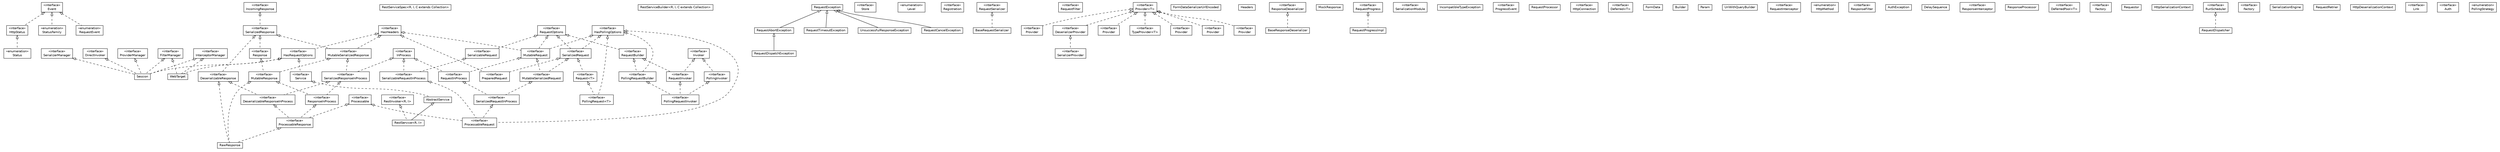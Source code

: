 #!/usr/local/bin/dot
#
# Class diagram 
# Generated by UMLGraph version R5_6-24-gf6e263 (http://www.umlgraph.org/)
#

digraph G {
	edge [fontname="Helvetica",fontsize=10,labelfontname="Helvetica",labelfontsize=10];
	node [fontname="Helvetica",fontsize=10,shape=plaintext];
	nodesep=0.25;
	ranksep=0.5;
	// io.reinert.requestor.core.HttpStatus
	c238 [label=<<table title="io.reinert.requestor.core.HttpStatus" border="0" cellborder="1" cellspacing="0" cellpadding="2" port="p" href="./HttpStatus.html">
		<tr><td><table border="0" cellspacing="0" cellpadding="1">
<tr><td align="center" balign="center"> &#171;interface&#187; </td></tr>
<tr><td align="center" balign="center"> HttpStatus </td></tr>
		</table></td></tr>
		</table>>, URL="./HttpStatus.html", fontname="Helvetica", fontcolor="black", fontsize=10.0];
	// io.reinert.requestor.core.RestService<R, I>
	c239 [label=<<table title="io.reinert.requestor.core.RestService" border="0" cellborder="1" cellspacing="0" cellpadding="2" port="p" href="./RestService.html">
		<tr><td><table border="0" cellspacing="0" cellpadding="1">
<tr><td align="center" balign="center"> RestService&lt;R, I&gt; </td></tr>
		</table></td></tr>
		</table>>, URL="./RestService.html", fontname="Helvetica", fontcolor="black", fontsize=10.0];
	// io.reinert.requestor.core.RestService.RestServiceSpec<R, I, C extends java.util.Collection>
	c240 [label=<<table title="io.reinert.requestor.core.RestService.RestServiceSpec" border="0" cellborder="1" cellspacing="0" cellpadding="2" port="p" href="./RestService.RestServiceSpec.html">
		<tr><td><table border="0" cellspacing="0" cellpadding="1">
<tr><td align="center" balign="center"> RestServiceSpec&lt;R, I, C extends Collection&gt; </td></tr>
		</table></td></tr>
		</table>>, URL="./RestService.RestServiceSpec.html", fontname="Helvetica", fontcolor="black", fontsize=10.0];
	// io.reinert.requestor.core.RestService.RestServiceBuilder<R, I, C extends java.util.Collection>
	c241 [label=<<table title="io.reinert.requestor.core.RestService.RestServiceBuilder" border="0" cellborder="1" cellspacing="0" cellpadding="2" port="p" href="./RestService.RestServiceBuilder.html">
		<tr><td><table border="0" cellspacing="0" cellpadding="1">
<tr><td align="center" balign="center"> RestServiceBuilder&lt;R, I, C extends Collection&gt; </td></tr>
		</table></td></tr>
		</table>>, URL="./RestService.RestServiceBuilder.html", fontname="Helvetica", fontcolor="black", fontsize=10.0];
	// io.reinert.requestor.core.DeserializableResponse
	c242 [label=<<table title="io.reinert.requestor.core.DeserializableResponse" border="0" cellborder="1" cellspacing="0" cellpadding="2" port="p" href="./DeserializableResponse.html">
		<tr><td><table border="0" cellspacing="0" cellpadding="1">
<tr><td align="center" balign="center"> &#171;interface&#187; </td></tr>
<tr><td align="center" balign="center"> DeserializableResponse </td></tr>
		</table></td></tr>
		</table>>, URL="./DeserializableResponse.html", fontname="Helvetica", fontcolor="black", fontsize=10.0];
	// io.reinert.requestor.core.RequestAbortException
	c243 [label=<<table title="io.reinert.requestor.core.RequestAbortException" border="0" cellborder="1" cellspacing="0" cellpadding="2" port="p" href="./RequestAbortException.html">
		<tr><td><table border="0" cellspacing="0" cellpadding="1">
<tr><td align="center" balign="center"> RequestAbortException </td></tr>
		</table></td></tr>
		</table>>, URL="./RequestAbortException.html", fontname="Helvetica", fontcolor="black", fontsize=10.0];
	// io.reinert.requestor.core.Status
	c244 [label=<<table title="io.reinert.requestor.core.Status" border="0" cellborder="1" cellspacing="0" cellpadding="2" port="p" href="./Status.html">
		<tr><td><table border="0" cellspacing="0" cellpadding="1">
<tr><td align="center" balign="center"> &#171;enumeration&#187; </td></tr>
<tr><td align="center" balign="center"> Status </td></tr>
		</table></td></tr>
		</table>>, URL="./Status.html", fontname="Helvetica", fontcolor="black", fontsize=10.0];
	// io.reinert.requestor.core.RequestBuilder
	c245 [label=<<table title="io.reinert.requestor.core.RequestBuilder" border="0" cellborder="1" cellspacing="0" cellpadding="2" port="p" href="./RequestBuilder.html">
		<tr><td><table border="0" cellspacing="0" cellpadding="1">
<tr><td align="center" balign="center"> &#171;interface&#187; </td></tr>
<tr><td align="center" balign="center"> RequestBuilder </td></tr>
		</table></td></tr>
		</table>>, URL="./RequestBuilder.html", fontname="Helvetica", fontcolor="black", fontsize=10.0];
	// io.reinert.requestor.core.Service
	c246 [label=<<table title="io.reinert.requestor.core.Service" border="0" cellborder="1" cellspacing="0" cellpadding="2" port="p" href="./Service.html">
		<tr><td><table border="0" cellspacing="0" cellpadding="1">
<tr><td align="center" balign="center"> &#171;interface&#187; </td></tr>
<tr><td align="center" balign="center"> Service </td></tr>
		</table></td></tr>
		</table>>, URL="./Service.html", fontname="Helvetica", fontcolor="black", fontsize=10.0];
	// io.reinert.requestor.core.InProcess
	c247 [label=<<table title="io.reinert.requestor.core.InProcess" border="0" cellborder="1" cellspacing="0" cellpadding="2" port="p" href="./InProcess.html">
		<tr><td><table border="0" cellspacing="0" cellpadding="1">
<tr><td align="center" balign="center"> &#171;interface&#187; </td></tr>
<tr><td align="center" balign="center"> InProcess </td></tr>
		</table></td></tr>
		</table>>, URL="./InProcess.html", fontname="Helvetica", fontcolor="black", fontsize=10.0];
	// io.reinert.requestor.core.Store
	c248 [label=<<table title="io.reinert.requestor.core.Store" border="0" cellborder="1" cellspacing="0" cellpadding="2" port="p" href="./Store.html">
		<tr><td><table border="0" cellspacing="0" cellpadding="1">
<tr><td align="center" balign="center"> &#171;interface&#187; </td></tr>
<tr><td align="center" balign="center"> Store </td></tr>
		</table></td></tr>
		</table>>, URL="./Store.html", fontname="Helvetica", fontcolor="black", fontsize=10.0];
	// io.reinert.requestor.core.Store.Level
	c249 [label=<<table title="io.reinert.requestor.core.Store.Level" border="0" cellborder="1" cellspacing="0" cellpadding="2" port="p" href="./Store.Level.html">
		<tr><td><table border="0" cellspacing="0" cellpadding="1">
<tr><td align="center" balign="center"> &#171;enumeration&#187; </td></tr>
<tr><td align="center" balign="center"> Level </td></tr>
		</table></td></tr>
		</table>>, URL="./Store.Level.html", fontname="Helvetica", fontcolor="black", fontsize=10.0];
	// io.reinert.requestor.core.Registration
	c250 [label=<<table title="io.reinert.requestor.core.Registration" border="0" cellborder="1" cellspacing="0" cellpadding="2" port="p" href="./Registration.html">
		<tr><td><table border="0" cellspacing="0" cellpadding="1">
<tr><td align="center" balign="center"> &#171;interface&#187; </td></tr>
<tr><td align="center" balign="center"> Registration </td></tr>
		</table></td></tr>
		</table>>, URL="./Registration.html", fontname="Helvetica", fontcolor="black", fontsize=10.0];
	// io.reinert.requestor.core.BaseRequestSerializer
	c251 [label=<<table title="io.reinert.requestor.core.BaseRequestSerializer" border="0" cellborder="1" cellspacing="0" cellpadding="2" port="p" href="./BaseRequestSerializer.html">
		<tr><td><table border="0" cellspacing="0" cellpadding="1">
<tr><td align="center" balign="center"> BaseRequestSerializer </td></tr>
		</table></td></tr>
		</table>>, URL="./BaseRequestSerializer.html", fontname="Helvetica", fontcolor="black", fontsize=10.0];
	// io.reinert.requestor.core.RequestFilter
	c252 [label=<<table title="io.reinert.requestor.core.RequestFilter" border="0" cellborder="1" cellspacing="0" cellpadding="2" port="p" href="./RequestFilter.html">
		<tr><td><table border="0" cellspacing="0" cellpadding="1">
<tr><td align="center" balign="center"> &#171;interface&#187; </td></tr>
<tr><td align="center" balign="center"> RequestFilter </td></tr>
		</table></td></tr>
		</table>>, URL="./RequestFilter.html", fontname="Helvetica", fontcolor="black", fontsize=10.0];
	// io.reinert.requestor.core.RequestFilter.Provider
	c253 [label=<<table title="io.reinert.requestor.core.RequestFilter.Provider" border="0" cellborder="1" cellspacing="0" cellpadding="2" port="p" href="./RequestFilter.Provider.html">
		<tr><td><table border="0" cellspacing="0" cellpadding="1">
<tr><td align="center" balign="center"> &#171;interface&#187; </td></tr>
<tr><td align="center" balign="center"> Provider </td></tr>
		</table></td></tr>
		</table>>, URL="./RequestFilter.Provider.html", fontname="Helvetica", fontcolor="black", fontsize=10.0];
	// io.reinert.requestor.core.PollingRequestInvoker
	c254 [label=<<table title="io.reinert.requestor.core.PollingRequestInvoker" border="0" cellborder="1" cellspacing="0" cellpadding="2" port="p" href="./PollingRequestInvoker.html">
		<tr><td><table border="0" cellspacing="0" cellpadding="1">
<tr><td align="center" balign="center"> &#171;interface&#187; </td></tr>
<tr><td align="center" balign="center"> PollingRequestInvoker </td></tr>
		</table></td></tr>
		</table>>, URL="./PollingRequestInvoker.html", fontname="Helvetica", fontcolor="black", fontsize=10.0];
	// io.reinert.requestor.core.SerializerProvider
	c255 [label=<<table title="io.reinert.requestor.core.SerializerProvider" border="0" cellborder="1" cellspacing="0" cellpadding="2" port="p" href="./SerializerProvider.html">
		<tr><td><table border="0" cellspacing="0" cellpadding="1">
<tr><td align="center" balign="center"> &#171;interface&#187; </td></tr>
<tr><td align="center" balign="center"> SerializerProvider </td></tr>
		</table></td></tr>
		</table>>, URL="./SerializerProvider.html", fontname="Helvetica", fontcolor="black", fontsize=10.0];
	// io.reinert.requestor.core.RestInvoker<R, I>
	c256 [label=<<table title="io.reinert.requestor.core.RestInvoker" border="0" cellborder="1" cellspacing="0" cellpadding="2" port="p" href="./RestInvoker.html">
		<tr><td><table border="0" cellspacing="0" cellpadding="1">
<tr><td align="center" balign="center"> &#171;interface&#187; </td></tr>
<tr><td align="center" balign="center"> RestInvoker&lt;R, I&gt; </td></tr>
		</table></td></tr>
		</table>>, URL="./RestInvoker.html", fontname="Helvetica", fontcolor="black", fontsize=10.0];
	// io.reinert.requestor.core.MutableSerializedRequest
	c257 [label=<<table title="io.reinert.requestor.core.MutableSerializedRequest" border="0" cellborder="1" cellspacing="0" cellpadding="2" port="p" href="./MutableSerializedRequest.html">
		<tr><td><table border="0" cellspacing="0" cellpadding="1">
<tr><td align="center" balign="center"> &#171;interface&#187; </td></tr>
<tr><td align="center" balign="center"> MutableSerializedRequest </td></tr>
		</table></td></tr>
		</table>>, URL="./MutableSerializedRequest.html", fontname="Helvetica", fontcolor="black", fontsize=10.0];
	// io.reinert.requestor.core.RequestTimeoutException
	c258 [label=<<table title="io.reinert.requestor.core.RequestTimeoutException" border="0" cellborder="1" cellspacing="0" cellpadding="2" port="p" href="./RequestTimeoutException.html">
		<tr><td><table border="0" cellspacing="0" cellpadding="1">
<tr><td align="center" balign="center"> RequestTimeoutException </td></tr>
		</table></td></tr>
		</table>>, URL="./RequestTimeoutException.html", fontname="Helvetica", fontcolor="black", fontsize=10.0];
	// io.reinert.requestor.core.Processable
	c259 [label=<<table title="io.reinert.requestor.core.Processable" border="0" cellborder="1" cellspacing="0" cellpadding="2" port="p" href="./Processable.html">
		<tr><td><table border="0" cellspacing="0" cellpadding="1">
<tr><td align="center" balign="center"> &#171;interface&#187; </td></tr>
<tr><td align="center" balign="center"> Processable </td></tr>
		</table></td></tr>
		</table>>, URL="./Processable.html", fontname="Helvetica", fontcolor="black", fontsize=10.0];
	// io.reinert.requestor.core.PollingRequest<T>
	c260 [label=<<table title="io.reinert.requestor.core.PollingRequest" border="0" cellborder="1" cellspacing="0" cellpadding="2" port="p" href="./PollingRequest.html">
		<tr><td><table border="0" cellspacing="0" cellpadding="1">
<tr><td align="center" balign="center"> &#171;interface&#187; </td></tr>
<tr><td align="center" balign="center"> PollingRequest&lt;T&gt; </td></tr>
		</table></td></tr>
		</table>>, URL="./PollingRequest.html", fontname="Helvetica", fontcolor="black", fontsize=10.0];
	// io.reinert.requestor.core.FormDataSerializerUrlEncoded
	c261 [label=<<table title="io.reinert.requestor.core.FormDataSerializerUrlEncoded" border="0" cellborder="1" cellspacing="0" cellpadding="2" port="p" href="./FormDataSerializerUrlEncoded.html">
		<tr><td><table border="0" cellspacing="0" cellpadding="1">
<tr><td align="center" balign="center"> FormDataSerializerUrlEncoded </td></tr>
		</table></td></tr>
		</table>>, URL="./FormDataSerializerUrlEncoded.html", fontname="Helvetica", fontcolor="black", fontsize=10.0];
	// io.reinert.requestor.core.Headers
	c262 [label=<<table title="io.reinert.requestor.core.Headers" border="0" cellborder="1" cellspacing="0" cellpadding="2" port="p" href="./Headers.html">
		<tr><td><table border="0" cellspacing="0" cellpadding="1">
<tr><td align="center" balign="center"> Headers </td></tr>
		</table></td></tr>
		</table>>, URL="./Headers.html", fontname="Helvetica", fontcolor="black", fontsize=10.0];
	// io.reinert.requestor.core.ProcessableResponse
	c263 [label=<<table title="io.reinert.requestor.core.ProcessableResponse" border="0" cellborder="1" cellspacing="0" cellpadding="2" port="p" href="./ProcessableResponse.html">
		<tr><td><table border="0" cellspacing="0" cellpadding="1">
<tr><td align="center" balign="center"> &#171;interface&#187; </td></tr>
<tr><td align="center" balign="center"> ProcessableResponse </td></tr>
		</table></td></tr>
		</table>>, URL="./ProcessableResponse.html", fontname="Helvetica", fontcolor="black", fontsize=10.0];
	// io.reinert.requestor.core.InterceptorManager
	c264 [label=<<table title="io.reinert.requestor.core.InterceptorManager" border="0" cellborder="1" cellspacing="0" cellpadding="2" port="p" href="./InterceptorManager.html">
		<tr><td><table border="0" cellspacing="0" cellpadding="1">
<tr><td align="center" balign="center"> &#171;interface&#187; </td></tr>
<tr><td align="center" balign="center"> InterceptorManager </td></tr>
		</table></td></tr>
		</table>>, URL="./InterceptorManager.html", fontname="Helvetica", fontcolor="black", fontsize=10.0];
	// io.reinert.requestor.core.SerializedRequest
	c265 [label=<<table title="io.reinert.requestor.core.SerializedRequest" border="0" cellborder="1" cellspacing="0" cellpadding="2" port="p" href="./SerializedRequest.html">
		<tr><td><table border="0" cellspacing="0" cellpadding="1">
<tr><td align="center" balign="center"> &#171;interface&#187; </td></tr>
<tr><td align="center" balign="center"> SerializedRequest </td></tr>
		</table></td></tr>
		</table>>, URL="./SerializedRequest.html", fontname="Helvetica", fontcolor="black", fontsize=10.0];
	// io.reinert.requestor.core.UnsuccessfulResponseException
	c266 [label=<<table title="io.reinert.requestor.core.UnsuccessfulResponseException" border="0" cellborder="1" cellspacing="0" cellpadding="2" port="p" href="./UnsuccessfulResponseException.html">
		<tr><td><table border="0" cellspacing="0" cellpadding="1">
<tr><td align="center" balign="center"> UnsuccessfulResponseException </td></tr>
		</table></td></tr>
		</table>>, URL="./UnsuccessfulResponseException.html", fontname="Helvetica", fontcolor="black", fontsize=10.0];
	// io.reinert.requestor.core.BaseResponseDeserializer
	c267 [label=<<table title="io.reinert.requestor.core.BaseResponseDeserializer" border="0" cellborder="1" cellspacing="0" cellpadding="2" port="p" href="./BaseResponseDeserializer.html">
		<tr><td><table border="0" cellspacing="0" cellpadding="1">
<tr><td align="center" balign="center"> BaseResponseDeserializer </td></tr>
		</table></td></tr>
		</table>>, URL="./BaseResponseDeserializer.html", fontname="Helvetica", fontcolor="black", fontsize=10.0];
	// io.reinert.requestor.core.SerializedRequestInProcess
	c268 [label=<<table title="io.reinert.requestor.core.SerializedRequestInProcess" border="0" cellborder="1" cellspacing="0" cellpadding="2" port="p" href="./SerializedRequestInProcess.html">
		<tr><td><table border="0" cellspacing="0" cellpadding="1">
<tr><td align="center" balign="center"> &#171;interface&#187; </td></tr>
<tr><td align="center" balign="center"> SerializedRequestInProcess </td></tr>
		</table></td></tr>
		</table>>, URL="./SerializedRequestInProcess.html", fontname="Helvetica", fontcolor="black", fontsize=10.0];
	// io.reinert.requestor.core.Session
	c269 [label=<<table title="io.reinert.requestor.core.Session" border="0" cellborder="1" cellspacing="0" cellpadding="2" port="p" href="./Session.html">
		<tr><td><table border="0" cellspacing="0" cellpadding="1">
<tr><td align="center" balign="center"> Session </td></tr>
		</table></td></tr>
		</table>>, URL="./Session.html", fontname="Helvetica", fontcolor="black", fontsize=10.0];
	// io.reinert.requestor.core.MutableSerializedResponse
	c270 [label=<<table title="io.reinert.requestor.core.MutableSerializedResponse" border="0" cellborder="1" cellspacing="0" cellpadding="2" port="p" href="./MutableSerializedResponse.html">
		<tr><td><table border="0" cellspacing="0" cellpadding="1">
<tr><td align="center" balign="center"> &#171;interface&#187; </td></tr>
<tr><td align="center" balign="center"> MutableSerializedResponse </td></tr>
		</table></td></tr>
		</table>>, URL="./MutableSerializedResponse.html", fontname="Helvetica", fontcolor="black", fontsize=10.0];
	// io.reinert.requestor.core.MutableResponse
	c271 [label=<<table title="io.reinert.requestor.core.MutableResponse" border="0" cellborder="1" cellspacing="0" cellpadding="2" port="p" href="./MutableResponse.html">
		<tr><td><table border="0" cellspacing="0" cellpadding="1">
<tr><td align="center" balign="center"> &#171;interface&#187; </td></tr>
<tr><td align="center" balign="center"> MutableResponse </td></tr>
		</table></td></tr>
		</table>>, URL="./MutableResponse.html", fontname="Helvetica", fontcolor="black", fontsize=10.0];
	// io.reinert.requestor.core.DeserializerProvider
	c272 [label=<<table title="io.reinert.requestor.core.DeserializerProvider" border="0" cellborder="1" cellspacing="0" cellpadding="2" port="p" href="./DeserializerProvider.html">
		<tr><td><table border="0" cellspacing="0" cellpadding="1">
<tr><td align="center" balign="center"> &#171;interface&#187; </td></tr>
<tr><td align="center" balign="center"> DeserializerProvider </td></tr>
		</table></td></tr>
		</table>>, URL="./DeserializerProvider.html", fontname="Helvetica", fontcolor="black", fontsize=10.0];
	// io.reinert.requestor.core.MutableRequest
	c273 [label=<<table title="io.reinert.requestor.core.MutableRequest" border="0" cellborder="1" cellspacing="0" cellpadding="2" port="p" href="./MutableRequest.html">
		<tr><td><table border="0" cellspacing="0" cellpadding="1">
<tr><td align="center" balign="center"> &#171;interface&#187; </td></tr>
<tr><td align="center" balign="center"> MutableRequest </td></tr>
		</table></td></tr>
		</table>>, URL="./MutableRequest.html", fontname="Helvetica", fontcolor="black", fontsize=10.0];
	// io.reinert.requestor.core.MockResponse
	c274 [label=<<table title="io.reinert.requestor.core.MockResponse" border="0" cellborder="1" cellspacing="0" cellpadding="2" port="p" href="./MockResponse.html">
		<tr><td><table border="0" cellspacing="0" cellpadding="1">
<tr><td align="center" balign="center"> MockResponse </td></tr>
		</table></td></tr>
		</table>>, URL="./MockResponse.html", fontname="Helvetica", fontcolor="black", fontsize=10.0];
	// io.reinert.requestor.core.RequestProgress
	c275 [label=<<table title="io.reinert.requestor.core.RequestProgress" border="0" cellborder="1" cellspacing="0" cellpadding="2" port="p" href="./RequestProgress.html">
		<tr><td><table border="0" cellspacing="0" cellpadding="1">
<tr><td align="center" balign="center"> &#171;interface&#187; </td></tr>
<tr><td align="center" balign="center"> RequestProgress </td></tr>
		</table></td></tr>
		</table>>, URL="./RequestProgress.html", fontname="Helvetica", fontcolor="black", fontsize=10.0];
	// io.reinert.requestor.core.ProviderManager
	c276 [label=<<table title="io.reinert.requestor.core.ProviderManager" border="0" cellborder="1" cellspacing="0" cellpadding="2" port="p" href="./ProviderManager.html">
		<tr><td><table border="0" cellspacing="0" cellpadding="1">
<tr><td align="center" balign="center"> &#171;interface&#187; </td></tr>
<tr><td align="center" balign="center"> ProviderManager </td></tr>
		</table></td></tr>
		</table>>, URL="./ProviderManager.html", fontname="Helvetica", fontcolor="black", fontsize=10.0];
	// io.reinert.requestor.core.SerializationModule
	c277 [label=<<table title="io.reinert.requestor.core.SerializationModule" border="0" cellborder="1" cellspacing="0" cellpadding="2" port="p" href="./SerializationModule.html">
		<tr><td><table border="0" cellspacing="0" cellpadding="1">
<tr><td align="center" balign="center"> &#171;interface&#187; </td></tr>
<tr><td align="center" balign="center"> SerializationModule </td></tr>
		</table></td></tr>
		</table>>, URL="./SerializationModule.html", fontname="Helvetica", fontcolor="black", fontsize=10.0];
	// io.reinert.requestor.core.IncompatibleTypeException
	c278 [label=<<table title="io.reinert.requestor.core.IncompatibleTypeException" border="0" cellborder="1" cellspacing="0" cellpadding="2" port="p" href="./IncompatibleTypeException.html">
		<tr><td><table border="0" cellspacing="0" cellpadding="1">
<tr><td align="center" balign="center"> IncompatibleTypeException </td></tr>
		</table></td></tr>
		</table>>, URL="./IncompatibleTypeException.html", fontname="Helvetica", fontcolor="black", fontsize=10.0];
	// io.reinert.requestor.core.ProcessableRequest
	c279 [label=<<table title="io.reinert.requestor.core.ProcessableRequest" border="0" cellborder="1" cellspacing="0" cellpadding="2" port="p" href="./ProcessableRequest.html">
		<tr><td><table border="0" cellspacing="0" cellpadding="1">
<tr><td align="center" balign="center"> &#171;interface&#187; </td></tr>
<tr><td align="center" balign="center"> ProcessableRequest </td></tr>
		</table></td></tr>
		</table>>, URL="./ProcessableRequest.html", fontname="Helvetica", fontcolor="black", fontsize=10.0];
	// io.reinert.requestor.core.ProgressEvent
	c280 [label=<<table title="io.reinert.requestor.core.ProgressEvent" border="0" cellborder="1" cellspacing="0" cellpadding="2" port="p" href="./ProgressEvent.html">
		<tr><td><table border="0" cellspacing="0" cellpadding="1">
<tr><td align="center" balign="center"> &#171;interface&#187; </td></tr>
<tr><td align="center" balign="center"> ProgressEvent </td></tr>
		</table></td></tr>
		</table>>, URL="./ProgressEvent.html", fontname="Helvetica", fontcolor="black", fontsize=10.0];
	// io.reinert.requestor.core.SerializerManager
	c281 [label=<<table title="io.reinert.requestor.core.SerializerManager" border="0" cellborder="1" cellspacing="0" cellpadding="2" port="p" href="./SerializerManager.html">
		<tr><td><table border="0" cellspacing="0" cellpadding="1">
<tr><td align="center" balign="center"> &#171;interface&#187; </td></tr>
<tr><td align="center" balign="center"> SerializerManager </td></tr>
		</table></td></tr>
		</table>>, URL="./SerializerManager.html", fontname="Helvetica", fontcolor="black", fontsize=10.0];
	// io.reinert.requestor.core.PollingRequestBuilder
	c282 [label=<<table title="io.reinert.requestor.core.PollingRequestBuilder" border="0" cellborder="1" cellspacing="0" cellpadding="2" port="p" href="./PollingRequestBuilder.html">
		<tr><td><table border="0" cellspacing="0" cellpadding="1">
<tr><td align="center" balign="center"> &#171;interface&#187; </td></tr>
<tr><td align="center" balign="center"> PollingRequestBuilder </td></tr>
		</table></td></tr>
		</table>>, URL="./PollingRequestBuilder.html", fontname="Helvetica", fontcolor="black", fontsize=10.0];
	// io.reinert.requestor.core.RequestException
	c283 [label=<<table title="io.reinert.requestor.core.RequestException" border="0" cellborder="1" cellspacing="0" cellpadding="2" port="p" href="./RequestException.html">
		<tr><td><table border="0" cellspacing="0" cellpadding="1">
<tr><td align="center" balign="center"> RequestException </td></tr>
		</table></td></tr>
		</table>>, URL="./RequestException.html", fontname="Helvetica", fontcolor="black", fontsize=10.0];
	// io.reinert.requestor.core.SerializedResponse
	c284 [label=<<table title="io.reinert.requestor.core.SerializedResponse" border="0" cellborder="1" cellspacing="0" cellpadding="2" port="p" href="./SerializedResponse.html">
		<tr><td><table border="0" cellspacing="0" cellpadding="1">
<tr><td align="center" balign="center"> &#171;interface&#187; </td></tr>
<tr><td align="center" balign="center"> SerializedResponse </td></tr>
		</table></td></tr>
		</table>>, URL="./SerializedResponse.html", fontname="Helvetica", fontcolor="black", fontsize=10.0];
	// io.reinert.requestor.core.StatusFamily
	c285 [label=<<table title="io.reinert.requestor.core.StatusFamily" border="0" cellborder="1" cellspacing="0" cellpadding="2" port="p" href="./StatusFamily.html">
		<tr><td><table border="0" cellspacing="0" cellpadding="1">
<tr><td align="center" balign="center"> &#171;enumeration&#187; </td></tr>
<tr><td align="center" balign="center"> StatusFamily </td></tr>
		</table></td></tr>
		</table>>, URL="./StatusFamily.html", fontname="Helvetica", fontcolor="black", fontsize=10.0];
	// io.reinert.requestor.core.RequestProcessor
	c286 [label=<<table title="io.reinert.requestor.core.RequestProcessor" border="0" cellborder="1" cellspacing="0" cellpadding="2" port="p" href="./RequestProcessor.html">
		<tr><td><table border="0" cellspacing="0" cellpadding="1">
<tr><td align="center" balign="center"> RequestProcessor </td></tr>
		</table></td></tr>
		</table>>, URL="./RequestProcessor.html", fontname="Helvetica", fontcolor="black", fontsize=10.0];
	// io.reinert.requestor.core.HttpConnection
	c287 [label=<<table title="io.reinert.requestor.core.HttpConnection" border="0" cellborder="1" cellspacing="0" cellpadding="2" port="p" href="./HttpConnection.html">
		<tr><td><table border="0" cellspacing="0" cellpadding="1">
<tr><td align="center" balign="center"> &#171;interface&#187; </td></tr>
<tr><td align="center" balign="center"> HttpConnection </td></tr>
		</table></td></tr>
		</table>>, URL="./HttpConnection.html", fontname="Helvetica", fontcolor="black", fontsize=10.0];
	// io.reinert.requestor.core.Deferred<T>
	c288 [label=<<table title="io.reinert.requestor.core.Deferred" border="0" cellborder="1" cellspacing="0" cellpadding="2" port="p" href="./Deferred.html">
		<tr><td><table border="0" cellspacing="0" cellpadding="1">
<tr><td align="center" balign="center"> &#171;interface&#187; </td></tr>
<tr><td align="center" balign="center"> Deferred&lt;T&gt; </td></tr>
		</table></td></tr>
		</table>>, URL="./Deferred.html", fontname="Helvetica", fontcolor="black", fontsize=10.0];
	// io.reinert.requestor.core.SerializableRequestInProcess
	c289 [label=<<table title="io.reinert.requestor.core.SerializableRequestInProcess" border="0" cellborder="1" cellspacing="0" cellpadding="2" port="p" href="./SerializableRequestInProcess.html">
		<tr><td><table border="0" cellspacing="0" cellpadding="1">
<tr><td align="center" balign="center"> &#171;interface&#187; </td></tr>
<tr><td align="center" balign="center"> SerializableRequestInProcess </td></tr>
		</table></td></tr>
		</table>>, URL="./SerializableRequestInProcess.html", fontname="Helvetica", fontcolor="black", fontsize=10.0];
	// io.reinert.requestor.core.HasPollingOptions
	c290 [label=<<table title="io.reinert.requestor.core.HasPollingOptions" border="0" cellborder="1" cellspacing="0" cellpadding="2" port="p" href="./HasPollingOptions.html">
		<tr><td><table border="0" cellspacing="0" cellpadding="1">
<tr><td align="center" balign="center"> &#171;interface&#187; </td></tr>
<tr><td align="center" balign="center"> HasPollingOptions </td></tr>
		</table></td></tr>
		</table>>, URL="./HasPollingOptions.html", fontname="Helvetica", fontcolor="black", fontsize=10.0];
	// io.reinert.requestor.core.Request<T>
	c291 [label=<<table title="io.reinert.requestor.core.Request" border="0" cellborder="1" cellspacing="0" cellpadding="2" port="p" href="./Request.html">
		<tr><td><table border="0" cellspacing="0" cellpadding="1">
<tr><td align="center" balign="center"> &#171;interface&#187; </td></tr>
<tr><td align="center" balign="center"> Request&lt;T&gt; </td></tr>
		</table></td></tr>
		</table>>, URL="./Request.html", fontname="Helvetica", fontcolor="black", fontsize=10.0];
	// io.reinert.requestor.core.SerializableRequest
	c292 [label=<<table title="io.reinert.requestor.core.SerializableRequest" border="0" cellborder="1" cellspacing="0" cellpadding="2" port="p" href="./SerializableRequest.html">
		<tr><td><table border="0" cellspacing="0" cellpadding="1">
<tr><td align="center" balign="center"> &#171;interface&#187; </td></tr>
<tr><td align="center" balign="center"> SerializableRequest </td></tr>
		</table></td></tr>
		</table>>, URL="./SerializableRequest.html", fontname="Helvetica", fontcolor="black", fontsize=10.0];
	// io.reinert.requestor.core.RequestInvoker
	c293 [label=<<table title="io.reinert.requestor.core.RequestInvoker" border="0" cellborder="1" cellspacing="0" cellpadding="2" port="p" href="./RequestInvoker.html">
		<tr><td><table border="0" cellspacing="0" cellpadding="1">
<tr><td align="center" balign="center"> &#171;interface&#187; </td></tr>
<tr><td align="center" balign="center"> RequestInvoker </td></tr>
		</table></td></tr>
		</table>>, URL="./RequestInvoker.html", fontname="Helvetica", fontcolor="black", fontsize=10.0];
	// io.reinert.requestor.core.ResponseInProcess
	c294 [label=<<table title="io.reinert.requestor.core.ResponseInProcess" border="0" cellborder="1" cellspacing="0" cellpadding="2" port="p" href="./ResponseInProcess.html">
		<tr><td><table border="0" cellspacing="0" cellpadding="1">
<tr><td align="center" balign="center"> &#171;interface&#187; </td></tr>
<tr><td align="center" balign="center"> ResponseInProcess </td></tr>
		</table></td></tr>
		</table>>, URL="./ResponseInProcess.html", fontname="Helvetica", fontcolor="black", fontsize=10.0];
	// io.reinert.requestor.core.FormData
	c295 [label=<<table title="io.reinert.requestor.core.FormData" border="0" cellborder="1" cellspacing="0" cellpadding="2" port="p" href="./FormData.html">
		<tr><td><table border="0" cellspacing="0" cellpadding="1">
<tr><td align="center" balign="center"> FormData </td></tr>
		</table></td></tr>
		</table>>, URL="./FormData.html", fontname="Helvetica", fontcolor="black", fontsize=10.0];
	// io.reinert.requestor.core.FormData.Builder
	c296 [label=<<table title="io.reinert.requestor.core.FormData.Builder" border="0" cellborder="1" cellspacing="0" cellpadding="2" port="p" href="./FormData.Builder.html">
		<tr><td><table border="0" cellspacing="0" cellpadding="1">
<tr><td align="center" balign="center"> Builder </td></tr>
		</table></td></tr>
		</table>>, URL="./FormData.Builder.html", fontname="Helvetica", fontcolor="black", fontsize=10.0];
	// io.reinert.requestor.core.FormData.Param
	c297 [label=<<table title="io.reinert.requestor.core.FormData.Param" border="0" cellborder="1" cellspacing="0" cellpadding="2" port="p" href="./FormData.Param.html">
		<tr><td><table border="0" cellspacing="0" cellpadding="1">
<tr><td align="center" balign="center"> Param </td></tr>
		</table></td></tr>
		</table>>, URL="./FormData.Param.html", fontname="Helvetica", fontcolor="black", fontsize=10.0];
	// io.reinert.requestor.core.UriWithQueryBuilder
	c298 [label=<<table title="io.reinert.requestor.core.UriWithQueryBuilder" border="0" cellborder="1" cellspacing="0" cellpadding="2" port="p" href="./UriWithQueryBuilder.html">
		<tr><td><table border="0" cellspacing="0" cellpadding="1">
<tr><td align="center" balign="center"> UriWithQueryBuilder </td></tr>
		</table></td></tr>
		</table>>, URL="./UriWithQueryBuilder.html", fontname="Helvetica", fontcolor="black", fontsize=10.0];
	// io.reinert.requestor.core.FilterManager
	c299 [label=<<table title="io.reinert.requestor.core.FilterManager" border="0" cellborder="1" cellspacing="0" cellpadding="2" port="p" href="./FilterManager.html">
		<tr><td><table border="0" cellspacing="0" cellpadding="1">
<tr><td align="center" balign="center"> &#171;interface&#187; </td></tr>
<tr><td align="center" balign="center"> FilterManager </td></tr>
		</table></td></tr>
		</table>>, URL="./FilterManager.html", fontname="Helvetica", fontcolor="black", fontsize=10.0];
	// io.reinert.requestor.core.PollingInvoker
	c300 [label=<<table title="io.reinert.requestor.core.PollingInvoker" border="0" cellborder="1" cellspacing="0" cellpadding="2" port="p" href="./PollingInvoker.html">
		<tr><td><table border="0" cellspacing="0" cellpadding="1">
<tr><td align="center" balign="center"> &#171;interface&#187; </td></tr>
<tr><td align="center" balign="center"> PollingInvoker </td></tr>
		</table></td></tr>
		</table>>, URL="./PollingInvoker.html", fontname="Helvetica", fontcolor="black", fontsize=10.0];
	// io.reinert.requestor.core.RequestSerializer
	c301 [label=<<table title="io.reinert.requestor.core.RequestSerializer" border="0" cellborder="1" cellspacing="0" cellpadding="2" port="p" href="./RequestSerializer.html">
		<tr><td><table border="0" cellspacing="0" cellpadding="1">
<tr><td align="center" balign="center"> &#171;interface&#187; </td></tr>
<tr><td align="center" balign="center"> RequestSerializer </td></tr>
		</table></td></tr>
		</table>>, URL="./RequestSerializer.html", fontname="Helvetica", fontcolor="black", fontsize=10.0];
	// io.reinert.requestor.core.RequestDispatchException
	c302 [label=<<table title="io.reinert.requestor.core.RequestDispatchException" border="0" cellborder="1" cellspacing="0" cellpadding="2" port="p" href="./RequestDispatchException.html">
		<tr><td><table border="0" cellspacing="0" cellpadding="1">
<tr><td align="center" balign="center"> RequestDispatchException </td></tr>
		</table></td></tr>
		</table>>, URL="./RequestDispatchException.html", fontname="Helvetica", fontcolor="black", fontsize=10.0];
	// io.reinert.requestor.core.RequestInterceptor
	c303 [label=<<table title="io.reinert.requestor.core.RequestInterceptor" border="0" cellborder="1" cellspacing="0" cellpadding="2" port="p" href="./RequestInterceptor.html">
		<tr><td><table border="0" cellspacing="0" cellpadding="1">
<tr><td align="center" balign="center"> &#171;interface&#187; </td></tr>
<tr><td align="center" balign="center"> RequestInterceptor </td></tr>
		</table></td></tr>
		</table>>, URL="./RequestInterceptor.html", fontname="Helvetica", fontcolor="black", fontsize=10.0];
	// io.reinert.requestor.core.RequestInterceptor.Provider
	c304 [label=<<table title="io.reinert.requestor.core.RequestInterceptor.Provider" border="0" cellborder="1" cellspacing="0" cellpadding="2" port="p" href="./RequestInterceptor.Provider.html">
		<tr><td><table border="0" cellspacing="0" cellpadding="1">
<tr><td align="center" balign="center"> &#171;interface&#187; </td></tr>
<tr><td align="center" balign="center"> Provider </td></tr>
		</table></td></tr>
		</table>>, URL="./RequestInterceptor.Provider.html", fontname="Helvetica", fontcolor="black", fontsize=10.0];
	// io.reinert.requestor.core.RequestInProcess
	c305 [label=<<table title="io.reinert.requestor.core.RequestInProcess" border="0" cellborder="1" cellspacing="0" cellpadding="2" port="p" href="./RequestInProcess.html">
		<tr><td><table border="0" cellspacing="0" cellpadding="1">
<tr><td align="center" balign="center"> &#171;interface&#187; </td></tr>
<tr><td align="center" balign="center"> RequestInProcess </td></tr>
		</table></td></tr>
		</table>>, URL="./RequestInProcess.html", fontname="Helvetica", fontcolor="black", fontsize=10.0];
	// io.reinert.requestor.core.ResponseDeserializer
	c306 [label=<<table title="io.reinert.requestor.core.ResponseDeserializer" border="0" cellborder="1" cellspacing="0" cellpadding="2" port="p" href="./ResponseDeserializer.html">
		<tr><td><table border="0" cellspacing="0" cellpadding="1">
<tr><td align="center" balign="center"> &#171;interface&#187; </td></tr>
<tr><td align="center" balign="center"> ResponseDeserializer </td></tr>
		</table></td></tr>
		</table>>, URL="./ResponseDeserializer.html", fontname="Helvetica", fontcolor="black", fontsize=10.0];
	// io.reinert.requestor.core.HasRequestOptions
	c307 [label=<<table title="io.reinert.requestor.core.HasRequestOptions" border="0" cellborder="1" cellspacing="0" cellpadding="2" port="p" href="./HasRequestOptions.html">
		<tr><td><table border="0" cellspacing="0" cellpadding="1">
<tr><td align="center" balign="center"> &#171;interface&#187; </td></tr>
<tr><td align="center" balign="center"> HasRequestOptions </td></tr>
		</table></td></tr>
		</table>>, URL="./HasRequestOptions.html", fontname="Helvetica", fontcolor="black", fontsize=10.0];
	// io.reinert.requestor.core.DirectInvoker
	c308 [label=<<table title="io.reinert.requestor.core.DirectInvoker" border="0" cellborder="1" cellspacing="0" cellpadding="2" port="p" href="./DirectInvoker.html">
		<tr><td><table border="0" cellspacing="0" cellpadding="1">
<tr><td align="center" balign="center"> &#171;interface&#187; </td></tr>
<tr><td align="center" balign="center"> DirectInvoker </td></tr>
		</table></td></tr>
		</table>>, URL="./DirectInvoker.html", fontname="Helvetica", fontcolor="black", fontsize=10.0];
	// io.reinert.requestor.core.HasHeaders
	c309 [label=<<table title="io.reinert.requestor.core.HasHeaders" border="0" cellborder="1" cellspacing="0" cellpadding="2" port="p" href="./HasHeaders.html">
		<tr><td><table border="0" cellspacing="0" cellpadding="1">
<tr><td align="center" balign="center"> &#171;interface&#187; </td></tr>
<tr><td align="center" balign="center"> HasHeaders </td></tr>
		</table></td></tr>
		</table>>, URL="./HasHeaders.html", fontname="Helvetica", fontcolor="black", fontsize=10.0];
	// io.reinert.requestor.core.TypeProvider<T>
	c310 [label=<<table title="io.reinert.requestor.core.TypeProvider" border="0" cellborder="1" cellspacing="0" cellpadding="2" port="p" href="./TypeProvider.html">
		<tr><td><table border="0" cellspacing="0" cellpadding="1">
<tr><td align="center" balign="center"> &#171;interface&#187; </td></tr>
<tr><td align="center" balign="center"> TypeProvider&lt;T&gt; </td></tr>
		</table></td></tr>
		</table>>, URL="./TypeProvider.html", fontname="Helvetica", fontcolor="black", fontsize=10.0];
	// io.reinert.requestor.core.HttpMethod
	c311 [label=<<table title="io.reinert.requestor.core.HttpMethod" border="0" cellborder="1" cellspacing="0" cellpadding="2" port="p" href="./HttpMethod.html">
		<tr><td><table border="0" cellspacing="0" cellpadding="1">
<tr><td align="center" balign="center"> &#171;enumeration&#187; </td></tr>
<tr><td align="center" balign="center"> HttpMethod </td></tr>
		</table></td></tr>
		</table>>, URL="./HttpMethod.html", fontname="Helvetica", fontcolor="black", fontsize=10.0];
	// io.reinert.requestor.core.ResponseFilter
	c312 [label=<<table title="io.reinert.requestor.core.ResponseFilter" border="0" cellborder="1" cellspacing="0" cellpadding="2" port="p" href="./ResponseFilter.html">
		<tr><td><table border="0" cellspacing="0" cellpadding="1">
<tr><td align="center" balign="center"> &#171;interface&#187; </td></tr>
<tr><td align="center" balign="center"> ResponseFilter </td></tr>
		</table></td></tr>
		</table>>, URL="./ResponseFilter.html", fontname="Helvetica", fontcolor="black", fontsize=10.0];
	// io.reinert.requestor.core.ResponseFilter.Provider
	c313 [label=<<table title="io.reinert.requestor.core.ResponseFilter.Provider" border="0" cellborder="1" cellspacing="0" cellpadding="2" port="p" href="./ResponseFilter.Provider.html">
		<tr><td><table border="0" cellspacing="0" cellpadding="1">
<tr><td align="center" balign="center"> &#171;interface&#187; </td></tr>
<tr><td align="center" balign="center"> Provider </td></tr>
		</table></td></tr>
		</table>>, URL="./ResponseFilter.Provider.html", fontname="Helvetica", fontcolor="black", fontsize=10.0];
	// io.reinert.requestor.core.AuthException
	c314 [label=<<table title="io.reinert.requestor.core.AuthException" border="0" cellborder="1" cellspacing="0" cellpadding="2" port="p" href="./AuthException.html">
		<tr><td><table border="0" cellspacing="0" cellpadding="1">
<tr><td align="center" balign="center"> AuthException </td></tr>
		</table></td></tr>
		</table>>, URL="./AuthException.html", fontname="Helvetica", fontcolor="black", fontsize=10.0];
	// io.reinert.requestor.core.Provider<T>
	c315 [label=<<table title="io.reinert.requestor.core.Provider" border="0" cellborder="1" cellspacing="0" cellpadding="2" port="p" href="./Provider.html">
		<tr><td><table border="0" cellspacing="0" cellpadding="1">
<tr><td align="center" balign="center"> &#171;interface&#187; </td></tr>
<tr><td align="center" balign="center"> Provider&lt;T&gt; </td></tr>
		</table></td></tr>
		</table>>, URL="./Provider.html", fontname="Helvetica", fontcolor="black", fontsize=10.0];
	// io.reinert.requestor.core.Response
	c316 [label=<<table title="io.reinert.requestor.core.Response" border="0" cellborder="1" cellspacing="0" cellpadding="2" port="p" href="./Response.html">
		<tr><td><table border="0" cellspacing="0" cellpadding="1">
<tr><td align="center" balign="center"> &#171;interface&#187; </td></tr>
<tr><td align="center" balign="center"> Response </td></tr>
		</table></td></tr>
		</table>>, URL="./Response.html", fontname="Helvetica", fontcolor="black", fontsize=10.0];
	// io.reinert.requestor.core.Invoker
	c317 [label=<<table title="io.reinert.requestor.core.Invoker" border="0" cellborder="1" cellspacing="0" cellpadding="2" port="p" href="./Invoker.html">
		<tr><td><table border="0" cellspacing="0" cellpadding="1">
<tr><td align="center" balign="center"> &#171;interface&#187; </td></tr>
<tr><td align="center" balign="center"> Invoker </td></tr>
		</table></td></tr>
		</table>>, URL="./Invoker.html", fontname="Helvetica", fontcolor="black", fontsize=10.0];
	// io.reinert.requestor.core.Event
	c318 [label=<<table title="io.reinert.requestor.core.Event" border="0" cellborder="1" cellspacing="0" cellpadding="2" port="p" href="./Event.html">
		<tr><td><table border="0" cellspacing="0" cellpadding="1">
<tr><td align="center" balign="center"> &#171;interface&#187; </td></tr>
<tr><td align="center" balign="center"> Event </td></tr>
		</table></td></tr>
		</table>>, URL="./Event.html", fontname="Helvetica", fontcolor="black", fontsize=10.0];
	// io.reinert.requestor.core.IncomingResponse
	c319 [label=<<table title="io.reinert.requestor.core.IncomingResponse" border="0" cellborder="1" cellspacing="0" cellpadding="2" port="p" href="./IncomingResponse.html">
		<tr><td><table border="0" cellspacing="0" cellpadding="1">
<tr><td align="center" balign="center"> &#171;interface&#187; </td></tr>
<tr><td align="center" balign="center"> IncomingResponse </td></tr>
		</table></td></tr>
		</table>>, URL="./IncomingResponse.html", fontname="Helvetica", fontcolor="black", fontsize=10.0];
	// io.reinert.requestor.core.DelaySequence
	c320 [label=<<table title="io.reinert.requestor.core.DelaySequence" border="0" cellborder="1" cellspacing="0" cellpadding="2" port="p" href="./DelaySequence.html">
		<tr><td><table border="0" cellspacing="0" cellpadding="1">
<tr><td align="center" balign="center"> DelaySequence </td></tr>
		</table></td></tr>
		</table>>, URL="./DelaySequence.html", fontname="Helvetica", fontcolor="black", fontsize=10.0];
	// io.reinert.requestor.core.ResponseInterceptor
	c321 [label=<<table title="io.reinert.requestor.core.ResponseInterceptor" border="0" cellborder="1" cellspacing="0" cellpadding="2" port="p" href="./ResponseInterceptor.html">
		<tr><td><table border="0" cellspacing="0" cellpadding="1">
<tr><td align="center" balign="center"> &#171;interface&#187; </td></tr>
<tr><td align="center" balign="center"> ResponseInterceptor </td></tr>
		</table></td></tr>
		</table>>, URL="./ResponseInterceptor.html", fontname="Helvetica", fontcolor="black", fontsize=10.0];
	// io.reinert.requestor.core.ResponseInterceptor.Provider
	c322 [label=<<table title="io.reinert.requestor.core.ResponseInterceptor.Provider" border="0" cellborder="1" cellspacing="0" cellpadding="2" port="p" href="./ResponseInterceptor.Provider.html">
		<tr><td><table border="0" cellspacing="0" cellpadding="1">
<tr><td align="center" balign="center"> &#171;interface&#187; </td></tr>
<tr><td align="center" balign="center"> Provider </td></tr>
		</table></td></tr>
		</table>>, URL="./ResponseInterceptor.Provider.html", fontname="Helvetica", fontcolor="black", fontsize=10.0];
	// io.reinert.requestor.core.RawResponse
	c323 [label=<<table title="io.reinert.requestor.core.RawResponse" border="0" cellborder="1" cellspacing="0" cellpadding="2" port="p" href="./RawResponse.html">
		<tr><td><table border="0" cellspacing="0" cellpadding="1">
<tr><td align="center" balign="center"> RawResponse </td></tr>
		</table></td></tr>
		</table>>, URL="./RawResponse.html", fontname="Helvetica", fontcolor="black", fontsize=10.0];
	// io.reinert.requestor.core.ResponseProcessor
	c324 [label=<<table title="io.reinert.requestor.core.ResponseProcessor" border="0" cellborder="1" cellspacing="0" cellpadding="2" port="p" href="./ResponseProcessor.html">
		<tr><td><table border="0" cellspacing="0" cellpadding="1">
<tr><td align="center" balign="center"> ResponseProcessor </td></tr>
		</table></td></tr>
		</table>>, URL="./ResponseProcessor.html", fontname="Helvetica", fontcolor="black", fontsize=10.0];
	// io.reinert.requestor.core.DeserializableResponseInProcess
	c325 [label=<<table title="io.reinert.requestor.core.DeserializableResponseInProcess" border="0" cellborder="1" cellspacing="0" cellpadding="2" port="p" href="./DeserializableResponseInProcess.html">
		<tr><td><table border="0" cellspacing="0" cellpadding="1">
<tr><td align="center" balign="center"> &#171;interface&#187; </td></tr>
<tr><td align="center" balign="center"> DeserializableResponseInProcess </td></tr>
		</table></td></tr>
		</table>>, URL="./DeserializableResponseInProcess.html", fontname="Helvetica", fontcolor="black", fontsize=10.0];
	// io.reinert.requestor.core.RequestEvent
	c326 [label=<<table title="io.reinert.requestor.core.RequestEvent" border="0" cellborder="1" cellspacing="0" cellpadding="2" port="p" href="./RequestEvent.html">
		<tr><td><table border="0" cellspacing="0" cellpadding="1">
<tr><td align="center" balign="center"> &#171;enumeration&#187; </td></tr>
<tr><td align="center" balign="center"> RequestEvent </td></tr>
		</table></td></tr>
		</table>>, URL="./RequestEvent.html", fontname="Helvetica", fontcolor="black", fontsize=10.0];
	// io.reinert.requestor.core.DeferredPool<T>
	c327 [label=<<table title="io.reinert.requestor.core.DeferredPool" border="0" cellborder="1" cellspacing="0" cellpadding="2" port="p" href="./DeferredPool.html">
		<tr><td><table border="0" cellspacing="0" cellpadding="1">
<tr><td align="center" balign="center"> &#171;interface&#187; </td></tr>
<tr><td align="center" balign="center"> DeferredPool&lt;T&gt; </td></tr>
		</table></td></tr>
		</table>>, URL="./DeferredPool.html", fontname="Helvetica", fontcolor="black", fontsize=10.0];
	// io.reinert.requestor.core.DeferredPool.Factory
	c328 [label=<<table title="io.reinert.requestor.core.DeferredPool.Factory" border="0" cellborder="1" cellspacing="0" cellpadding="2" port="p" href="./DeferredPool.Factory.html">
		<tr><td><table border="0" cellspacing="0" cellpadding="1">
<tr><td align="center" balign="center"> &#171;interface&#187; </td></tr>
<tr><td align="center" balign="center"> Factory </td></tr>
		</table></td></tr>
		</table>>, URL="./DeferredPool.Factory.html", fontname="Helvetica", fontcolor="black", fontsize=10.0];
	// io.reinert.requestor.core.Requestor
	c329 [label=<<table title="io.reinert.requestor.core.Requestor" border="0" cellborder="1" cellspacing="0" cellpadding="2" port="p" href="./Requestor.html">
		<tr><td><table border="0" cellspacing="0" cellpadding="1">
<tr><td align="center" balign="center"> Requestor </td></tr>
		</table></td></tr>
		</table>>, URL="./Requestor.html", fontname="Helvetica", fontcolor="black", fontsize=10.0];
	// io.reinert.requestor.core.WebTarget
	c330 [label=<<table title="io.reinert.requestor.core.WebTarget" border="0" cellborder="1" cellspacing="0" cellpadding="2" port="p" href="./WebTarget.html">
		<tr><td><table border="0" cellspacing="0" cellpadding="1">
<tr><td align="center" balign="center"> WebTarget </td></tr>
		</table></td></tr>
		</table>>, URL="./WebTarget.html", fontname="Helvetica", fontcolor="black", fontsize=10.0];
	// io.reinert.requestor.core.RequestOptions
	c331 [label=<<table title="io.reinert.requestor.core.RequestOptions" border="0" cellborder="1" cellspacing="0" cellpadding="2" port="p" href="./RequestOptions.html">
		<tr><td><table border="0" cellspacing="0" cellpadding="1">
<tr><td align="center" balign="center"> &#171;interface&#187; </td></tr>
<tr><td align="center" balign="center"> RequestOptions </td></tr>
		</table></td></tr>
		</table>>, URL="./RequestOptions.html", fontname="Helvetica", fontcolor="black", fontsize=10.0];
	// io.reinert.requestor.core.HttpSerializationContext
	c332 [label=<<table title="io.reinert.requestor.core.HttpSerializationContext" border="0" cellborder="1" cellspacing="0" cellpadding="2" port="p" href="./HttpSerializationContext.html">
		<tr><td><table border="0" cellspacing="0" cellpadding="1">
<tr><td align="center" balign="center"> HttpSerializationContext </td></tr>
		</table></td></tr>
		</table>>, URL="./HttpSerializationContext.html", fontname="Helvetica", fontcolor="black", fontsize=10.0];
	// io.reinert.requestor.core.RequestDispatcher
	c333 [label=<<table title="io.reinert.requestor.core.RequestDispatcher" border="0" cellborder="1" cellspacing="0" cellpadding="2" port="p" href="./RequestDispatcher.html">
		<tr><td><table border="0" cellspacing="0" cellpadding="1">
<tr><td align="center" balign="center"><font face="Helvetica-Oblique"> RequestDispatcher </font></td></tr>
		</table></td></tr>
		</table>>, URL="./RequestDispatcher.html", fontname="Helvetica", fontcolor="black", fontsize=10.0];
	// io.reinert.requestor.core.RequestDispatcher.Factory
	c334 [label=<<table title="io.reinert.requestor.core.RequestDispatcher.Factory" border="0" cellborder="1" cellspacing="0" cellpadding="2" port="p" href="./RequestDispatcher.Factory.html">
		<tr><td><table border="0" cellspacing="0" cellpadding="1">
<tr><td align="center" balign="center"> &#171;interface&#187; </td></tr>
<tr><td align="center" balign="center"> Factory </td></tr>
		</table></td></tr>
		</table>>, URL="./RequestDispatcher.Factory.html", fontname="Helvetica", fontcolor="black", fontsize=10.0];
	// io.reinert.requestor.core.RequestCancelException
	c335 [label=<<table title="io.reinert.requestor.core.RequestCancelException" border="0" cellborder="1" cellspacing="0" cellpadding="2" port="p" href="./RequestCancelException.html">
		<tr><td><table border="0" cellspacing="0" cellpadding="1">
<tr><td align="center" balign="center"> RequestCancelException </td></tr>
		</table></td></tr>
		</table>>, URL="./RequestCancelException.html", fontname="Helvetica", fontcolor="black", fontsize=10.0];
	// io.reinert.requestor.core.SerializationEngine
	c336 [label=<<table title="io.reinert.requestor.core.SerializationEngine" border="0" cellborder="1" cellspacing="0" cellpadding="2" port="p" href="./SerializationEngine.html">
		<tr><td><table border="0" cellspacing="0" cellpadding="1">
<tr><td align="center" balign="center"> SerializationEngine </td></tr>
		</table></td></tr>
		</table>>, URL="./SerializationEngine.html", fontname="Helvetica", fontcolor="black", fontsize=10.0];
	// io.reinert.requestor.core.RequestRetrier
	c337 [label=<<table title="io.reinert.requestor.core.RequestRetrier" border="0" cellborder="1" cellspacing="0" cellpadding="2" port="p" href="./RequestRetrier.html">
		<tr><td><table border="0" cellspacing="0" cellpadding="1">
<tr><td align="center" balign="center"> RequestRetrier </td></tr>
		</table></td></tr>
		</table>>, URL="./RequestRetrier.html", fontname="Helvetica", fontcolor="black", fontsize=10.0];
	// io.reinert.requestor.core.PreparedRequest
	c338 [label=<<table title="io.reinert.requestor.core.PreparedRequest" border="0" cellborder="1" cellspacing="0" cellpadding="2" port="p" href="./PreparedRequest.html">
		<tr><td><table border="0" cellspacing="0" cellpadding="1">
<tr><td align="center" balign="center"> &#171;interface&#187; </td></tr>
<tr><td align="center" balign="center"> PreparedRequest </td></tr>
		</table></td></tr>
		</table>>, URL="./PreparedRequest.html", fontname="Helvetica", fontcolor="black", fontsize=10.0];
	// io.reinert.requestor.core.AbstractService
	c339 [label=<<table title="io.reinert.requestor.core.AbstractService" border="0" cellborder="1" cellspacing="0" cellpadding="2" port="p" href="./AbstractService.html">
		<tr><td><table border="0" cellspacing="0" cellpadding="1">
<tr><td align="center" balign="center"> AbstractService </td></tr>
		</table></td></tr>
		</table>>, URL="./AbstractService.html", fontname="Helvetica", fontcolor="black", fontsize=10.0];
	// io.reinert.requestor.core.HttpDeserializationContext
	c340 [label=<<table title="io.reinert.requestor.core.HttpDeserializationContext" border="0" cellborder="1" cellspacing="0" cellpadding="2" port="p" href="./HttpDeserializationContext.html">
		<tr><td><table border="0" cellspacing="0" cellpadding="1">
<tr><td align="center" balign="center"> HttpDeserializationContext </td></tr>
		</table></td></tr>
		</table>>, URL="./HttpDeserializationContext.html", fontname="Helvetica", fontcolor="black", fontsize=10.0];
	// io.reinert.requestor.core.Link
	c341 [label=<<table title="io.reinert.requestor.core.Link" border="0" cellborder="1" cellspacing="0" cellpadding="2" port="p" href="./Link.html">
		<tr><td><table border="0" cellspacing="0" cellpadding="1">
<tr><td align="center" balign="center"> &#171;interface&#187; </td></tr>
<tr><td align="center" balign="center"> Link </td></tr>
		</table></td></tr>
		</table>>, URL="./Link.html", fontname="Helvetica", fontcolor="black", fontsize=10.0];
	// io.reinert.requestor.core.Auth
	c342 [label=<<table title="io.reinert.requestor.core.Auth" border="0" cellborder="1" cellspacing="0" cellpadding="2" port="p" href="./Auth.html">
		<tr><td><table border="0" cellspacing="0" cellpadding="1">
<tr><td align="center" balign="center"> &#171;interface&#187; </td></tr>
<tr><td align="center" balign="center"> Auth </td></tr>
		</table></td></tr>
		</table>>, URL="./Auth.html", fontname="Helvetica", fontcolor="black", fontsize=10.0];
	// io.reinert.requestor.core.Auth.Provider
	c343 [label=<<table title="io.reinert.requestor.core.Auth.Provider" border="0" cellborder="1" cellspacing="0" cellpadding="2" port="p" href="./Auth.Provider.html">
		<tr><td><table border="0" cellspacing="0" cellpadding="1">
<tr><td align="center" balign="center"> &#171;interface&#187; </td></tr>
<tr><td align="center" balign="center"> Provider </td></tr>
		</table></td></tr>
		</table>>, URL="./Auth.Provider.html", fontname="Helvetica", fontcolor="black", fontsize=10.0];
	// io.reinert.requestor.core.PollingStrategy
	c344 [label=<<table title="io.reinert.requestor.core.PollingStrategy" border="0" cellborder="1" cellspacing="0" cellpadding="2" port="p" href="./PollingStrategy.html">
		<tr><td><table border="0" cellspacing="0" cellpadding="1">
<tr><td align="center" balign="center"> &#171;enumeration&#187; </td></tr>
<tr><td align="center" balign="center"> PollingStrategy </td></tr>
		</table></td></tr>
		</table>>, URL="./PollingStrategy.html", fontname="Helvetica", fontcolor="black", fontsize=10.0];
	// io.reinert.requestor.core.SerializedResponseInProcess
	c345 [label=<<table title="io.reinert.requestor.core.SerializedResponseInProcess" border="0" cellborder="1" cellspacing="0" cellpadding="2" port="p" href="./SerializedResponseInProcess.html">
		<tr><td><table border="0" cellspacing="0" cellpadding="1">
<tr><td align="center" balign="center"> &#171;interface&#187; </td></tr>
<tr><td align="center" balign="center"> SerializedResponseInProcess </td></tr>
		</table></td></tr>
		</table>>, URL="./SerializedResponseInProcess.html", fontname="Helvetica", fontcolor="black", fontsize=10.0];
	// io.reinert.requestor.core.RequestProgressImpl
	c346 [label=<<table title="io.reinert.requestor.core.RequestProgressImpl" border="0" cellborder="1" cellspacing="0" cellpadding="2" port="p" href="./RequestProgressImpl.html">
		<tr><td><table border="0" cellspacing="0" cellpadding="1">
<tr><td align="center" balign="center"> RequestProgressImpl </td></tr>
		</table></td></tr>
		</table>>, URL="./RequestProgressImpl.html", fontname="Helvetica", fontcolor="black", fontsize=10.0];
	//io.reinert.requestor.core.HttpStatus implements io.reinert.requestor.core.Event
	c318:p -> c238:p [dir=back,arrowtail=empty,style=dashed];
	//io.reinert.requestor.core.RestService<R, I> extends io.reinert.requestor.core.AbstractService
	c339:p -> c239:p [dir=back,arrowtail=empty];
	//io.reinert.requestor.core.RestService<R, I> implements io.reinert.requestor.core.RestInvoker<R, I>
	c256:p -> c239:p [dir=back,arrowtail=empty,style=dashed];
	//io.reinert.requestor.core.DeserializableResponse implements io.reinert.requestor.core.SerializedResponse
	c284:p -> c242:p [dir=back,arrowtail=empty,style=dashed];
	//io.reinert.requestor.core.RequestAbortException extends io.reinert.requestor.core.RequestException
	c283:p -> c243:p [dir=back,arrowtail=empty];
	//io.reinert.requestor.core.Status implements io.reinert.requestor.core.HttpStatus
	c238:p -> c244:p [dir=back,arrowtail=empty,style=dashed];
	//io.reinert.requestor.core.RequestBuilder implements io.reinert.requestor.core.RequestOptions
	c331:p -> c245:p [dir=back,arrowtail=empty,style=dashed];
	//io.reinert.requestor.core.Service implements io.reinert.requestor.core.HasRequestOptions
	c307:p -> c246:p [dir=back,arrowtail=empty,style=dashed];
	//io.reinert.requestor.core.BaseRequestSerializer implements io.reinert.requestor.core.RequestSerializer
	c301:p -> c251:p [dir=back,arrowtail=empty,style=dashed];
	//io.reinert.requestor.core.RequestFilter.Provider implements io.reinert.requestor.core.Provider<T>
	c315:p -> c253:p [dir=back,arrowtail=empty,style=dashed];
	//io.reinert.requestor.core.PollingRequestInvoker implements io.reinert.requestor.core.PollingRequestBuilder
	c282:p -> c254:p [dir=back,arrowtail=empty,style=dashed];
	//io.reinert.requestor.core.PollingRequestInvoker implements io.reinert.requestor.core.PollingInvoker
	c300:p -> c254:p [dir=back,arrowtail=empty,style=dashed];
	//io.reinert.requestor.core.PollingRequestInvoker implements io.reinert.requestor.core.RequestInvoker
	c293:p -> c254:p [dir=back,arrowtail=empty,style=dashed];
	//io.reinert.requestor.core.SerializerProvider implements io.reinert.requestor.core.DeserializerProvider
	c272:p -> c255:p [dir=back,arrowtail=empty,style=dashed];
	//io.reinert.requestor.core.MutableSerializedRequest implements io.reinert.requestor.core.MutableRequest
	c273:p -> c257:p [dir=back,arrowtail=empty,style=dashed];
	//io.reinert.requestor.core.MutableSerializedRequest implements io.reinert.requestor.core.SerializedRequest
	c265:p -> c257:p [dir=back,arrowtail=empty,style=dashed];
	//io.reinert.requestor.core.RequestTimeoutException extends io.reinert.requestor.core.RequestException
	c283:p -> c258:p [dir=back,arrowtail=empty];
	//io.reinert.requestor.core.PollingRequest<T> implements io.reinert.requestor.core.HasPollingOptions
	c290:p -> c260:p [dir=back,arrowtail=empty,style=dashed];
	//io.reinert.requestor.core.PollingRequest<T> implements io.reinert.requestor.core.Request<T>
	c291:p -> c260:p [dir=back,arrowtail=empty,style=dashed];
	//io.reinert.requestor.core.ProcessableResponse implements io.reinert.requestor.core.ResponseInProcess
	c294:p -> c263:p [dir=back,arrowtail=empty,style=dashed];
	//io.reinert.requestor.core.ProcessableResponse implements io.reinert.requestor.core.DeserializableResponseInProcess
	c325:p -> c263:p [dir=back,arrowtail=empty,style=dashed];
	//io.reinert.requestor.core.ProcessableResponse implements io.reinert.requestor.core.Processable
	c259:p -> c263:p [dir=back,arrowtail=empty,style=dashed];
	//io.reinert.requestor.core.SerializedRequest implements io.reinert.requestor.core.RequestOptions
	c331:p -> c265:p [dir=back,arrowtail=empty,style=dashed];
	//io.reinert.requestor.core.SerializedRequest implements io.reinert.requestor.core.HasPollingOptions
	c290:p -> c265:p [dir=back,arrowtail=empty,style=dashed];
	//io.reinert.requestor.core.UnsuccessfulResponseException extends io.reinert.requestor.core.RequestException
	c283:p -> c266:p [dir=back,arrowtail=empty];
	//io.reinert.requestor.core.BaseResponseDeserializer implements io.reinert.requestor.core.ResponseDeserializer
	c306:p -> c267:p [dir=back,arrowtail=empty,style=dashed];
	//io.reinert.requestor.core.SerializedRequestInProcess implements io.reinert.requestor.core.MutableSerializedRequest
	c257:p -> c268:p [dir=back,arrowtail=empty,style=dashed];
	//io.reinert.requestor.core.SerializedRequestInProcess implements io.reinert.requestor.core.RequestInProcess
	c305:p -> c268:p [dir=back,arrowtail=empty,style=dashed];
	//io.reinert.requestor.core.Session implements io.reinert.requestor.core.SerializerManager
	c281:p -> c269:p [dir=back,arrowtail=empty,style=dashed];
	//io.reinert.requestor.core.Session implements io.reinert.requestor.core.FilterManager
	c299:p -> c269:p [dir=back,arrowtail=empty,style=dashed];
	//io.reinert.requestor.core.Session implements io.reinert.requestor.core.InterceptorManager
	c264:p -> c269:p [dir=back,arrowtail=empty,style=dashed];
	//io.reinert.requestor.core.Session implements io.reinert.requestor.core.ProviderManager
	c276:p -> c269:p [dir=back,arrowtail=empty,style=dashed];
	//io.reinert.requestor.core.Session implements io.reinert.requestor.core.DirectInvoker
	c308:p -> c269:p [dir=back,arrowtail=empty,style=dashed];
	//io.reinert.requestor.core.Session implements io.reinert.requestor.core.HasRequestOptions
	c307:p -> c269:p [dir=back,arrowtail=empty,style=dashed];
	//io.reinert.requestor.core.MutableSerializedResponse implements io.reinert.requestor.core.SerializedResponse
	c284:p -> c270:p [dir=back,arrowtail=empty,style=dashed];
	//io.reinert.requestor.core.MutableSerializedResponse implements io.reinert.requestor.core.HasHeaders
	c309:p -> c270:p [dir=back,arrowtail=empty,style=dashed];
	//io.reinert.requestor.core.MutableResponse implements io.reinert.requestor.core.MutableSerializedResponse
	c270:p -> c271:p [dir=back,arrowtail=empty,style=dashed];
	//io.reinert.requestor.core.MutableResponse implements io.reinert.requestor.core.Response
	c316:p -> c271:p [dir=back,arrowtail=empty,style=dashed];
	//io.reinert.requestor.core.DeserializerProvider implements io.reinert.requestor.core.Provider<T>
	c315:p -> c272:p [dir=back,arrowtail=empty,style=dashed];
	//io.reinert.requestor.core.MutableRequest implements io.reinert.requestor.core.RequestOptions
	c331:p -> c273:p [dir=back,arrowtail=empty,style=dashed];
	//io.reinert.requestor.core.MutableRequest implements io.reinert.requestor.core.HasHeaders
	c309:p -> c273:p [dir=back,arrowtail=empty,style=dashed];
	//io.reinert.requestor.core.MutableRequest implements io.reinert.requestor.core.HasPollingOptions
	c290:p -> c273:p [dir=back,arrowtail=empty,style=dashed];
	//io.reinert.requestor.core.ProcessableRequest implements io.reinert.requestor.core.HasPollingOptions
	c290:p -> c279:p [dir=back,arrowtail=empty,style=dashed];
	//io.reinert.requestor.core.ProcessableRequest implements io.reinert.requestor.core.SerializedRequestInProcess
	c268:p -> c279:p [dir=back,arrowtail=empty,style=dashed];
	//io.reinert.requestor.core.ProcessableRequest implements io.reinert.requestor.core.SerializableRequestInProcess
	c289:p -> c279:p [dir=back,arrowtail=empty,style=dashed];
	//io.reinert.requestor.core.ProcessableRequest implements io.reinert.requestor.core.Processable
	c259:p -> c279:p [dir=back,arrowtail=empty,style=dashed];
	//io.reinert.requestor.core.PollingRequestBuilder implements io.reinert.requestor.core.RequestBuilder
	c245:p -> c282:p [dir=back,arrowtail=empty,style=dashed];
	//io.reinert.requestor.core.PollingRequestBuilder implements io.reinert.requestor.core.HasPollingOptions
	c290:p -> c282:p [dir=back,arrowtail=empty,style=dashed];
	//io.reinert.requestor.core.SerializedResponse implements io.reinert.requestor.core.IncomingResponse
	c319:p -> c284:p [dir=back,arrowtail=empty,style=dashed];
	//io.reinert.requestor.core.StatusFamily implements io.reinert.requestor.core.Event
	c318:p -> c285:p [dir=back,arrowtail=empty,style=dashed];
	//io.reinert.requestor.core.SerializableRequestInProcess implements io.reinert.requestor.core.SerializableRequest
	c292:p -> c289:p [dir=back,arrowtail=empty,style=dashed];
	//io.reinert.requestor.core.SerializableRequestInProcess implements io.reinert.requestor.core.InProcess
	c247:p -> c289:p [dir=back,arrowtail=empty,style=dashed];
	//io.reinert.requestor.core.Request<T> implements io.reinert.requestor.core.SerializedRequest
	c265:p -> c291:p [dir=back,arrowtail=empty,style=dashed];
	//io.reinert.requestor.core.SerializableRequest implements io.reinert.requestor.core.RequestOptions
	c331:p -> c292:p [dir=back,arrowtail=empty,style=dashed];
	//io.reinert.requestor.core.RequestInvoker implements io.reinert.requestor.core.RequestBuilder
	c245:p -> c293:p [dir=back,arrowtail=empty,style=dashed];
	//io.reinert.requestor.core.RequestInvoker implements io.reinert.requestor.core.Invoker
	c317:p -> c293:p [dir=back,arrowtail=empty,style=dashed];
	//io.reinert.requestor.core.ResponseInProcess implements io.reinert.requestor.core.MutableResponse
	c271:p -> c294:p [dir=back,arrowtail=empty,style=dashed];
	//io.reinert.requestor.core.ResponseInProcess implements io.reinert.requestor.core.SerializedResponseInProcess
	c345:p -> c294:p [dir=back,arrowtail=empty,style=dashed];
	//io.reinert.requestor.core.PollingInvoker implements io.reinert.requestor.core.Invoker
	c317:p -> c300:p [dir=back,arrowtail=empty,style=dashed];
	//io.reinert.requestor.core.RequestDispatchException extends io.reinert.requestor.core.RequestAbortException
	c243:p -> c302:p [dir=back,arrowtail=empty];
	//io.reinert.requestor.core.RequestInterceptor.Provider implements io.reinert.requestor.core.Provider<T>
	c315:p -> c304:p [dir=back,arrowtail=empty,style=dashed];
	//io.reinert.requestor.core.RequestInProcess implements io.reinert.requestor.core.MutableRequest
	c273:p -> c305:p [dir=back,arrowtail=empty,style=dashed];
	//io.reinert.requestor.core.RequestInProcess implements io.reinert.requestor.core.InProcess
	c247:p -> c305:p [dir=back,arrowtail=empty,style=dashed];
	//io.reinert.requestor.core.HasRequestOptions implements io.reinert.requestor.core.HasHeaders
	c309:p -> c307:p [dir=back,arrowtail=empty,style=dashed];
	//io.reinert.requestor.core.TypeProvider<T> implements io.reinert.requestor.core.Provider<T>
	c315:p -> c310:p [dir=back,arrowtail=empty,style=dashed];
	//io.reinert.requestor.core.ResponseFilter.Provider implements io.reinert.requestor.core.Provider<T>
	c315:p -> c313:p [dir=back,arrowtail=empty,style=dashed];
	//io.reinert.requestor.core.Response implements io.reinert.requestor.core.SerializedResponse
	c284:p -> c316:p [dir=back,arrowtail=empty,style=dashed];
	//io.reinert.requestor.core.ResponseInterceptor.Provider implements io.reinert.requestor.core.Provider<T>
	c315:p -> c322:p [dir=back,arrowtail=empty,style=dashed];
	//io.reinert.requestor.core.RawResponse implements io.reinert.requestor.core.MutableResponse
	c271:p -> c323:p [dir=back,arrowtail=empty,style=dashed];
	//io.reinert.requestor.core.RawResponse implements io.reinert.requestor.core.DeserializableResponse
	c242:p -> c323:p [dir=back,arrowtail=empty,style=dashed];
	//io.reinert.requestor.core.RawResponse implements io.reinert.requestor.core.ProcessableResponse
	c263:p -> c323:p [dir=back,arrowtail=empty,style=dashed];
	//io.reinert.requestor.core.DeserializableResponseInProcess implements io.reinert.requestor.core.DeserializableResponse
	c242:p -> c325:p [dir=back,arrowtail=empty,style=dashed];
	//io.reinert.requestor.core.DeserializableResponseInProcess implements io.reinert.requestor.core.SerializedResponseInProcess
	c345:p -> c325:p [dir=back,arrowtail=empty,style=dashed];
	//io.reinert.requestor.core.RequestEvent implements io.reinert.requestor.core.Event
	c318:p -> c326:p [dir=back,arrowtail=empty,style=dashed];
	//io.reinert.requestor.core.WebTarget implements io.reinert.requestor.core.FilterManager
	c299:p -> c330:p [dir=back,arrowtail=empty,style=dashed];
	//io.reinert.requestor.core.WebTarget implements io.reinert.requestor.core.InterceptorManager
	c264:p -> c330:p [dir=back,arrowtail=empty,style=dashed];
	//io.reinert.requestor.core.WebTarget implements io.reinert.requestor.core.HasRequestOptions
	c307:p -> c330:p [dir=back,arrowtail=empty,style=dashed];
	//io.reinert.requestor.core.RequestDispatcher implements io.reinert.requestor.core.RunScheduler
	c474:p -> c333:p [dir=back,arrowtail=empty,style=dashed];
	//io.reinert.requestor.core.RequestCancelException extends io.reinert.requestor.core.RequestException
	c283:p -> c335:p [dir=back,arrowtail=empty];
	//io.reinert.requestor.core.PreparedRequest implements io.reinert.requestor.core.SerializedRequest
	c265:p -> c338:p [dir=back,arrowtail=empty,style=dashed];
	//io.reinert.requestor.core.PreparedRequest implements io.reinert.requestor.core.HasHeaders
	c309:p -> c338:p [dir=back,arrowtail=empty,style=dashed];
	//io.reinert.requestor.core.AbstractService implements io.reinert.requestor.core.Service
	c246:p -> c339:p [dir=back,arrowtail=empty,style=dashed];
	//io.reinert.requestor.core.Auth.Provider implements io.reinert.requestor.core.Provider<T>
	c315:p -> c343:p [dir=back,arrowtail=empty,style=dashed];
	//io.reinert.requestor.core.SerializedResponseInProcess implements io.reinert.requestor.core.MutableSerializedResponse
	c270:p -> c345:p [dir=back,arrowtail=empty,style=dashed];
	//io.reinert.requestor.core.SerializedResponseInProcess implements io.reinert.requestor.core.InProcess
	c247:p -> c345:p [dir=back,arrowtail=empty,style=dashed];
	//io.reinert.requestor.core.RequestProgressImpl implements io.reinert.requestor.core.RequestProgress
	c275:p -> c346:p [dir=back,arrowtail=empty,style=dashed];
	// io.reinert.requestor.core.RunScheduler
	c474 [label=<<table title="io.reinert.requestor.core.RunScheduler" border="0" cellborder="1" cellspacing="0" cellpadding="2" port="p" href="http://java.sun.com/j2se/1.4.2/docs/api/io/reinert/requestor/core/RunScheduler.html">
		<tr><td><table border="0" cellspacing="0" cellpadding="1">
<tr><td align="center" balign="center"> &#171;interface&#187; </td></tr>
<tr><td align="center" balign="center"> RunScheduler </td></tr>
		</table></td></tr>
		</table>>, URL="http://java.sun.com/j2se/1.4.2/docs/api/io/reinert/requestor/core/RunScheduler.html", fontname="Helvetica", fontcolor="black", fontsize=10.0];
}

